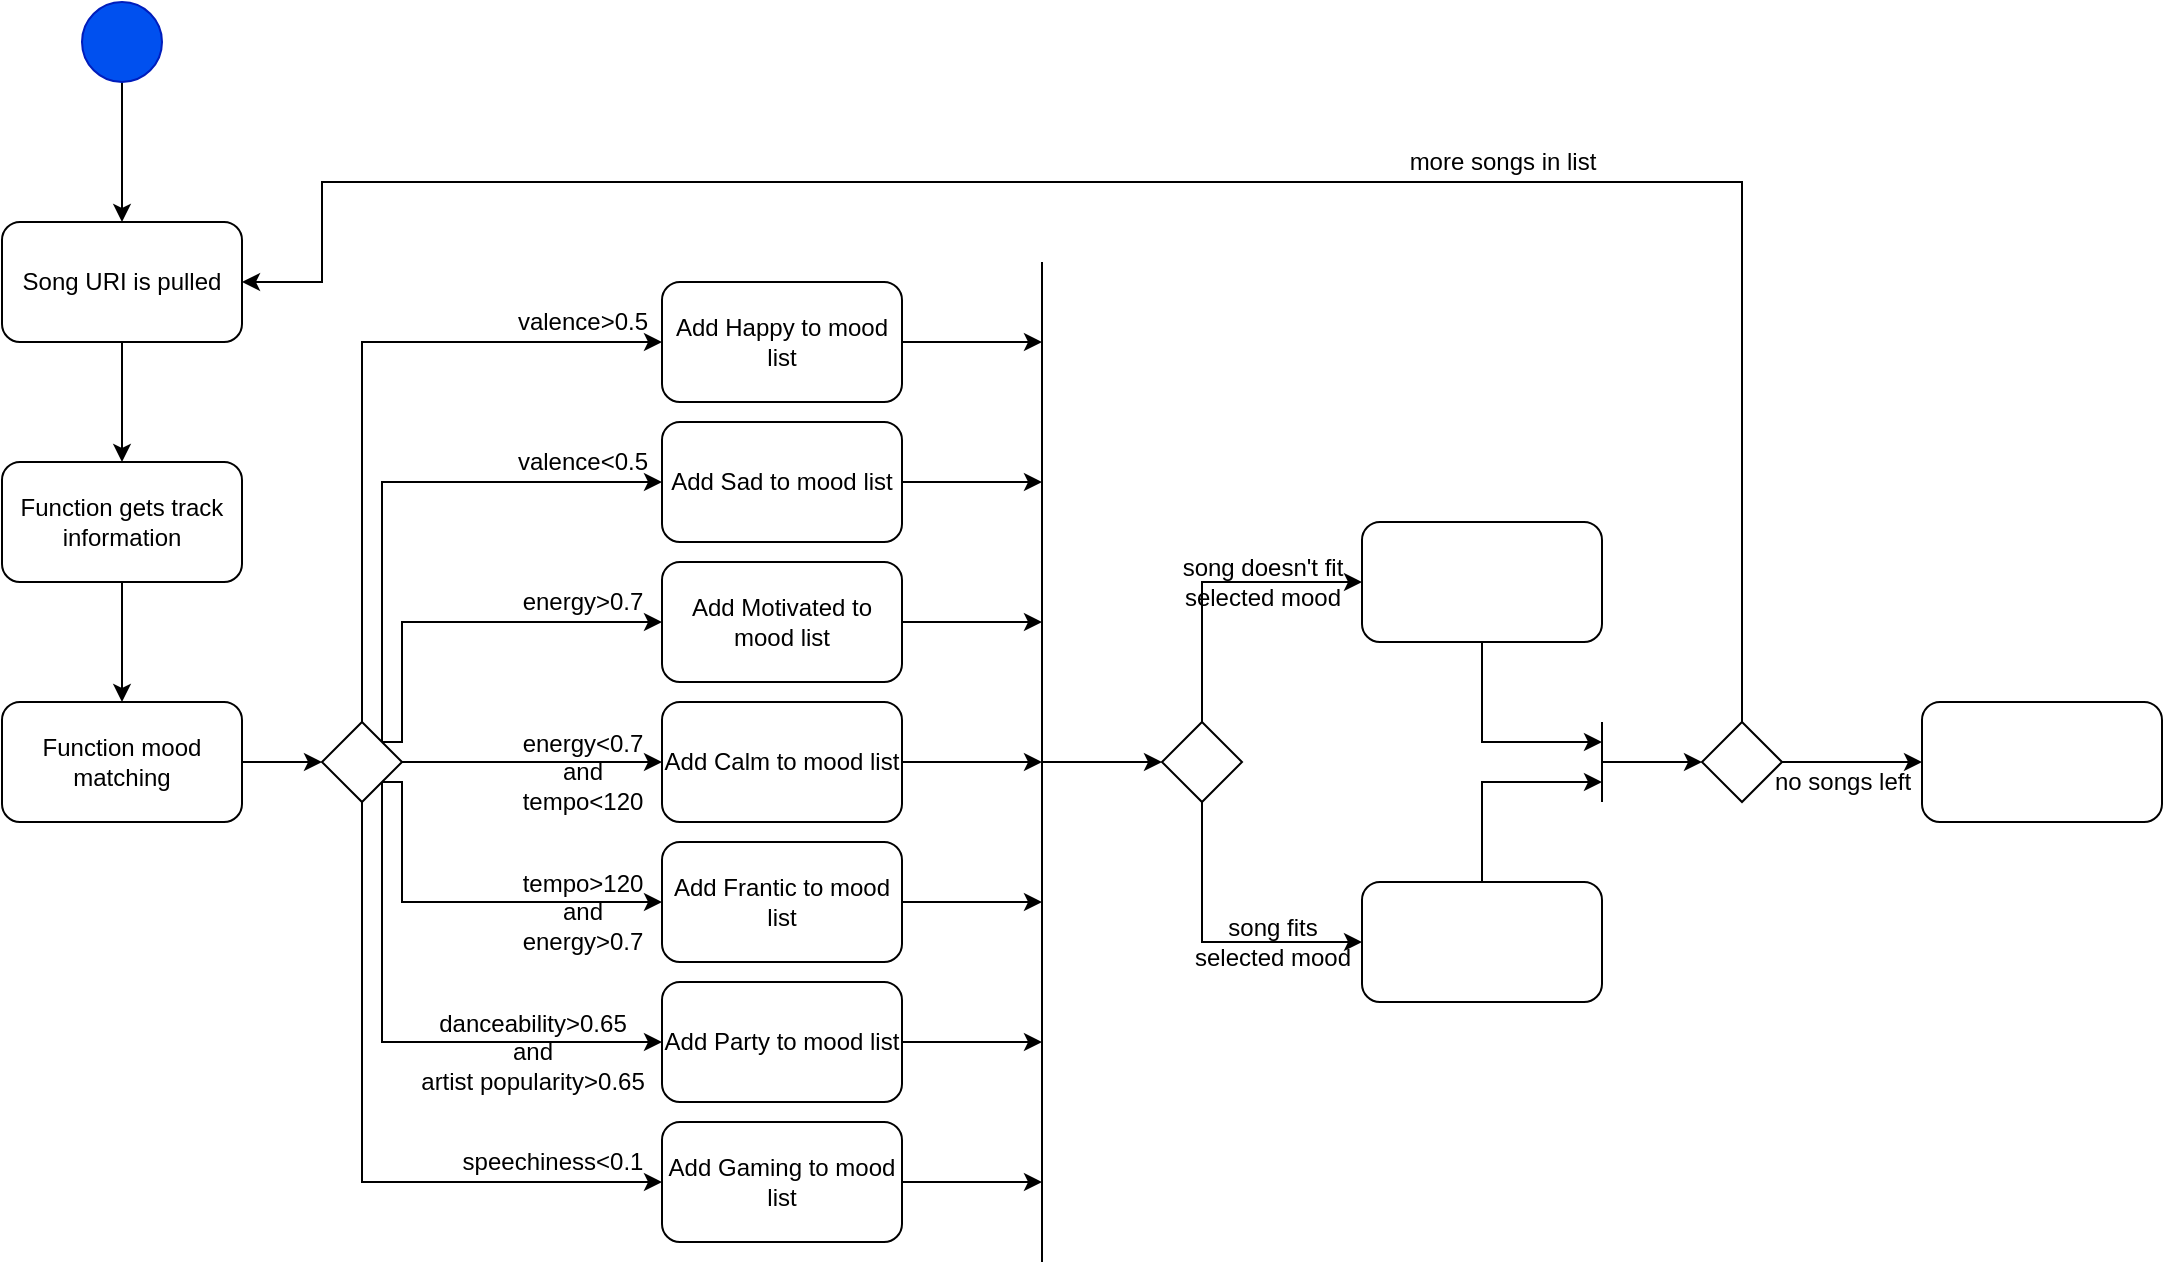 <mxfile version="13.5.9" type="github"><diagram id="MKrd7bdBFfVnkfWVgrfz" name="Page-1"><mxGraphModel dx="1422" dy="804" grid="1" gridSize="10" guides="1" tooltips="1" connect="1" arrows="1" fold="1" page="1" pageScale="1" pageWidth="5000" pageHeight="5000" math="0" shadow="0"><root><mxCell id="0"/><mxCell id="1" parent="0"/><mxCell id="pjRzDN3YgFUXhxNavQoA-3" style="edgeStyle=orthogonalEdgeStyle;rounded=0;orthogonalLoop=1;jettySize=auto;html=1;" edge="1" parent="1" source="pjRzDN3YgFUXhxNavQoA-1" target="pjRzDN3YgFUXhxNavQoA-2"><mxGeometry relative="1" as="geometry"/></mxCell><mxCell id="pjRzDN3YgFUXhxNavQoA-1" value="" style="ellipse;whiteSpace=wrap;html=1;aspect=fixed;fillColor=#0050ef;strokeColor=#001DBC;fontColor=#ffffff;" vertex="1" parent="1"><mxGeometry x="80" y="140" width="40" height="40" as="geometry"/></mxCell><mxCell id="pjRzDN3YgFUXhxNavQoA-5" style="edgeStyle=orthogonalEdgeStyle;rounded=0;orthogonalLoop=1;jettySize=auto;html=1;entryX=0.5;entryY=0;entryDx=0;entryDy=0;" edge="1" parent="1" source="pjRzDN3YgFUXhxNavQoA-2" target="pjRzDN3YgFUXhxNavQoA-4"><mxGeometry relative="1" as="geometry"/></mxCell><mxCell id="pjRzDN3YgFUXhxNavQoA-2" value="Song URI is pulled" style="rounded=1;whiteSpace=wrap;html=1;" vertex="1" parent="1"><mxGeometry x="40" y="250" width="120" height="60" as="geometry"/></mxCell><mxCell id="pjRzDN3YgFUXhxNavQoA-7" style="edgeStyle=orthogonalEdgeStyle;rounded=0;orthogonalLoop=1;jettySize=auto;html=1;entryX=0.5;entryY=0;entryDx=0;entryDy=0;" edge="1" parent="1" source="pjRzDN3YgFUXhxNavQoA-4" target="pjRzDN3YgFUXhxNavQoA-6"><mxGeometry relative="1" as="geometry"/></mxCell><mxCell id="pjRzDN3YgFUXhxNavQoA-4" value="Function gets track information" style="rounded=1;whiteSpace=wrap;html=1;" vertex="1" parent="1"><mxGeometry x="40" y="370" width="120" height="60" as="geometry"/></mxCell><mxCell id="pjRzDN3YgFUXhxNavQoA-9" style="edgeStyle=orthogonalEdgeStyle;rounded=0;orthogonalLoop=1;jettySize=auto;html=1;entryX=0;entryY=0.5;entryDx=0;entryDy=0;" edge="1" parent="1" source="pjRzDN3YgFUXhxNavQoA-6" target="pjRzDN3YgFUXhxNavQoA-8"><mxGeometry relative="1" as="geometry"/></mxCell><mxCell id="pjRzDN3YgFUXhxNavQoA-6" value="Function mood matching" style="rounded=1;whiteSpace=wrap;html=1;" vertex="1" parent="1"><mxGeometry x="40" y="490" width="120" height="60" as="geometry"/></mxCell><mxCell id="pjRzDN3YgFUXhxNavQoA-11" style="edgeStyle=orthogonalEdgeStyle;rounded=0;orthogonalLoop=1;jettySize=auto;html=1;entryX=0;entryY=0.5;entryDx=0;entryDy=0;" edge="1" parent="1" source="pjRzDN3YgFUXhxNavQoA-8" target="pjRzDN3YgFUXhxNavQoA-10"><mxGeometry relative="1" as="geometry"/></mxCell><mxCell id="pjRzDN3YgFUXhxNavQoA-19" style="edgeStyle=orthogonalEdgeStyle;rounded=0;orthogonalLoop=1;jettySize=auto;html=1;entryX=0;entryY=0.5;entryDx=0;entryDy=0;" edge="1" parent="1" source="pjRzDN3YgFUXhxNavQoA-8" target="pjRzDN3YgFUXhxNavQoA-17"><mxGeometry relative="1" as="geometry"><Array as="points"><mxPoint x="220" y="310"/></Array></mxGeometry></mxCell><mxCell id="pjRzDN3YgFUXhxNavQoA-20" style="edgeStyle=orthogonalEdgeStyle;rounded=0;orthogonalLoop=1;jettySize=auto;html=1;exitX=1;exitY=0;exitDx=0;exitDy=0;entryX=0;entryY=0.5;entryDx=0;entryDy=0;" edge="1" parent="1" source="pjRzDN3YgFUXhxNavQoA-8" target="pjRzDN3YgFUXhxNavQoA-13"><mxGeometry relative="1" as="geometry"><Array as="points"><mxPoint x="230" y="380"/></Array></mxGeometry></mxCell><mxCell id="pjRzDN3YgFUXhxNavQoA-22" style="edgeStyle=orthogonalEdgeStyle;rounded=0;orthogonalLoop=1;jettySize=auto;html=1;entryX=0;entryY=0.5;entryDx=0;entryDy=0;" edge="1" parent="1" source="pjRzDN3YgFUXhxNavQoA-8" target="pjRzDN3YgFUXhxNavQoA-18"><mxGeometry relative="1" as="geometry"><Array as="points"><mxPoint x="220" y="730"/></Array></mxGeometry></mxCell><mxCell id="pjRzDN3YgFUXhxNavQoA-23" style="edgeStyle=orthogonalEdgeStyle;rounded=0;orthogonalLoop=1;jettySize=auto;html=1;exitX=1;exitY=1;exitDx=0;exitDy=0;entryX=0;entryY=0.5;entryDx=0;entryDy=0;" edge="1" parent="1" source="pjRzDN3YgFUXhxNavQoA-8" target="pjRzDN3YgFUXhxNavQoA-15"><mxGeometry relative="1" as="geometry"><Array as="points"><mxPoint x="230" y="660"/></Array></mxGeometry></mxCell><mxCell id="pjRzDN3YgFUXhxNavQoA-8" value="" style="rhombus;whiteSpace=wrap;html=1;" vertex="1" parent="1"><mxGeometry x="200" y="500" width="40" height="40" as="geometry"/></mxCell><mxCell id="pjRzDN3YgFUXhxNavQoA-40" style="edgeStyle=orthogonalEdgeStyle;rounded=0;orthogonalLoop=1;jettySize=auto;html=1;strokeColor=#000000;" edge="1" parent="1" source="pjRzDN3YgFUXhxNavQoA-10"><mxGeometry relative="1" as="geometry"><mxPoint x="560" y="520" as="targetPoint"/></mxGeometry></mxCell><mxCell id="pjRzDN3YgFUXhxNavQoA-10" value="Add Calm to mood list" style="rounded=1;whiteSpace=wrap;html=1;" vertex="1" parent="1"><mxGeometry x="370" y="490" width="120" height="60" as="geometry"/></mxCell><mxCell id="pjRzDN3YgFUXhxNavQoA-41" style="edgeStyle=orthogonalEdgeStyle;rounded=0;orthogonalLoop=1;jettySize=auto;html=1;strokeColor=#000000;" edge="1" parent="1" source="pjRzDN3YgFUXhxNavQoA-12"><mxGeometry relative="1" as="geometry"><mxPoint x="560" y="450" as="targetPoint"/></mxGeometry></mxCell><mxCell id="pjRzDN3YgFUXhxNavQoA-12" value="Add Motivated to mood list" style="rounded=1;whiteSpace=wrap;html=1;" vertex="1" parent="1"><mxGeometry x="370" y="420" width="120" height="60" as="geometry"/></mxCell><mxCell id="pjRzDN3YgFUXhxNavQoA-42" style="edgeStyle=orthogonalEdgeStyle;rounded=0;orthogonalLoop=1;jettySize=auto;html=1;strokeColor=#000000;" edge="1" parent="1" source="pjRzDN3YgFUXhxNavQoA-13"><mxGeometry relative="1" as="geometry"><mxPoint x="560" y="380" as="targetPoint"/></mxGeometry></mxCell><mxCell id="pjRzDN3YgFUXhxNavQoA-13" value="Add Sad to mood list" style="rounded=1;whiteSpace=wrap;html=1;" vertex="1" parent="1"><mxGeometry x="370" y="350" width="120" height="60" as="geometry"/></mxCell><mxCell id="pjRzDN3YgFUXhxNavQoA-39" style="edgeStyle=orthogonalEdgeStyle;rounded=0;orthogonalLoop=1;jettySize=auto;html=1;strokeColor=#000000;" edge="1" parent="1" source="pjRzDN3YgFUXhxNavQoA-14"><mxGeometry relative="1" as="geometry"><mxPoint x="560" y="590" as="targetPoint"/></mxGeometry></mxCell><mxCell id="pjRzDN3YgFUXhxNavQoA-14" value="Add Frantic to mood list" style="rounded=1;whiteSpace=wrap;html=1;" vertex="1" parent="1"><mxGeometry x="370" y="560" width="120" height="60" as="geometry"/></mxCell><mxCell id="pjRzDN3YgFUXhxNavQoA-38" style="edgeStyle=orthogonalEdgeStyle;rounded=0;orthogonalLoop=1;jettySize=auto;html=1;strokeColor=#000000;" edge="1" parent="1" source="pjRzDN3YgFUXhxNavQoA-15"><mxGeometry relative="1" as="geometry"><mxPoint x="560" y="660" as="targetPoint"/></mxGeometry></mxCell><mxCell id="pjRzDN3YgFUXhxNavQoA-15" value="Add Party to mood list" style="rounded=1;whiteSpace=wrap;html=1;" vertex="1" parent="1"><mxGeometry x="370" y="630" width="120" height="60" as="geometry"/></mxCell><mxCell id="pjRzDN3YgFUXhxNavQoA-43" style="edgeStyle=orthogonalEdgeStyle;rounded=0;orthogonalLoop=1;jettySize=auto;html=1;strokeColor=#000000;" edge="1" parent="1" source="pjRzDN3YgFUXhxNavQoA-17"><mxGeometry relative="1" as="geometry"><mxPoint x="560" y="310" as="targetPoint"/></mxGeometry></mxCell><mxCell id="pjRzDN3YgFUXhxNavQoA-17" value="Add Happy to mood list" style="rounded=1;whiteSpace=wrap;html=1;" vertex="1" parent="1"><mxGeometry x="370" y="280" width="120" height="60" as="geometry"/></mxCell><mxCell id="pjRzDN3YgFUXhxNavQoA-37" style="edgeStyle=orthogonalEdgeStyle;rounded=0;orthogonalLoop=1;jettySize=auto;html=1;strokeColor=#000000;" edge="1" parent="1" source="pjRzDN3YgFUXhxNavQoA-18"><mxGeometry relative="1" as="geometry"><mxPoint x="560" y="730" as="targetPoint"/></mxGeometry></mxCell><mxCell id="pjRzDN3YgFUXhxNavQoA-18" value="Add Gaming to mood list" style="rounded=1;whiteSpace=wrap;html=1;" vertex="1" parent="1"><mxGeometry x="370" y="700" width="120" height="60" as="geometry"/></mxCell><mxCell id="pjRzDN3YgFUXhxNavQoA-21" value="" style="endArrow=classic;html=1;exitX=1;exitY=0;exitDx=0;exitDy=0;entryX=0;entryY=0.5;entryDx=0;entryDy=0;entryPerimeter=0;rounded=0;" edge="1" parent="1" source="pjRzDN3YgFUXhxNavQoA-8" target="pjRzDN3YgFUXhxNavQoA-12"><mxGeometry width="50" height="50" relative="1" as="geometry"><mxPoint x="240" y="610" as="sourcePoint"/><mxPoint x="350" y="450" as="targetPoint"/><Array as="points"><mxPoint x="240" y="510"/><mxPoint x="240" y="480"/><mxPoint x="240" y="450"/></Array></mxGeometry></mxCell><mxCell id="pjRzDN3YgFUXhxNavQoA-24" value="" style="endArrow=classic;html=1;entryX=0;entryY=0.5;entryDx=0;entryDy=0;exitX=1;exitY=1;exitDx=0;exitDy=0;rounded=0;" edge="1" parent="1" source="pjRzDN3YgFUXhxNavQoA-8" target="pjRzDN3YgFUXhxNavQoA-14"><mxGeometry width="50" height="50" relative="1" as="geometry"><mxPoint x="280" y="620" as="sourcePoint"/><mxPoint x="330" y="570" as="targetPoint"/><Array as="points"><mxPoint x="240" y="530"/><mxPoint x="240" y="590"/></Array></mxGeometry></mxCell><mxCell id="pjRzDN3YgFUXhxNavQoA-25" value="valence&amp;gt;0.5" style="text;html=1;align=center;verticalAlign=middle;resizable=0;points=[];autosize=1;" vertex="1" parent="1"><mxGeometry x="290" y="290" width="80" height="20" as="geometry"/></mxCell><mxCell id="pjRzDN3YgFUXhxNavQoA-26" value="valence&amp;lt;0.5" style="text;html=1;align=center;verticalAlign=middle;resizable=0;points=[];autosize=1;" vertex="1" parent="1"><mxGeometry x="290" y="360" width="80" height="20" as="geometry"/></mxCell><mxCell id="pjRzDN3YgFUXhxNavQoA-27" value="energy&amp;gt;0.7" style="text;html=1;align=center;verticalAlign=middle;resizable=0;points=[];autosize=1;" vertex="1" parent="1"><mxGeometry x="290" y="430" width="80" height="20" as="geometry"/></mxCell><mxCell id="pjRzDN3YgFUXhxNavQoA-28" value="energy&amp;lt;0.7&lt;br&gt;and&lt;br&gt;tempo&amp;lt;120" style="text;html=1;align=center;verticalAlign=middle;resizable=0;points=[];autosize=1;" vertex="1" parent="1"><mxGeometry x="290" y="500" width="80" height="50" as="geometry"/></mxCell><mxCell id="pjRzDN3YgFUXhxNavQoA-30" value="tempo&amp;gt;120&lt;br&gt;and&lt;br&gt;energy&amp;gt;0.7" style="text;html=1;align=center;verticalAlign=middle;resizable=0;points=[];autosize=1;" vertex="1" parent="1"><mxGeometry x="290" y="570" width="80" height="50" as="geometry"/></mxCell><mxCell id="pjRzDN3YgFUXhxNavQoA-32" value="speechiness&amp;lt;0.1" style="text;html=1;align=center;verticalAlign=middle;resizable=0;points=[];autosize=1;" vertex="1" parent="1"><mxGeometry x="260" y="710" width="110" height="20" as="geometry"/></mxCell><mxCell id="pjRzDN3YgFUXhxNavQoA-33" value="danceability&amp;gt;0.65&lt;br&gt;and&lt;br&gt;artist popularity&amp;gt;0.65" style="text;html=1;align=center;verticalAlign=middle;resizable=0;points=[];autosize=1;" vertex="1" parent="1"><mxGeometry x="240" y="640" width="130" height="50" as="geometry"/></mxCell><mxCell id="pjRzDN3YgFUXhxNavQoA-36" value="" style="endArrow=none;html=1;strokeColor=#000000;" edge="1" parent="1"><mxGeometry width="50" height="50" relative="1" as="geometry"><mxPoint x="560" y="770" as="sourcePoint"/><mxPoint x="560" y="270" as="targetPoint"/></mxGeometry></mxCell><mxCell id="pjRzDN3YgFUXhxNavQoA-44" value="" style="endArrow=classic;html=1;strokeColor=#000000;" edge="1" parent="1"><mxGeometry width="50" height="50" relative="1" as="geometry"><mxPoint x="560" y="520" as="sourcePoint"/><mxPoint x="620" y="520" as="targetPoint"/></mxGeometry></mxCell><mxCell id="pjRzDN3YgFUXhxNavQoA-53" style="edgeStyle=orthogonalEdgeStyle;rounded=0;orthogonalLoop=1;jettySize=auto;html=1;strokeColor=#000000;" edge="1" parent="1" source="pjRzDN3YgFUXhxNavQoA-45"><mxGeometry relative="1" as="geometry"><mxPoint x="840" y="530" as="targetPoint"/><Array as="points"><mxPoint x="780" y="530"/></Array></mxGeometry></mxCell><mxCell id="pjRzDN3YgFUXhxNavQoA-45" value="" style="rounded=1;whiteSpace=wrap;html=1;" vertex="1" parent="1"><mxGeometry x="720" y="580" width="120" height="60" as="geometry"/></mxCell><mxCell id="pjRzDN3YgFUXhxNavQoA-47" style="edgeStyle=orthogonalEdgeStyle;rounded=0;orthogonalLoop=1;jettySize=auto;html=1;entryX=0;entryY=0.5;entryDx=0;entryDy=0;strokeColor=#000000;" edge="1" parent="1" source="pjRzDN3YgFUXhxNavQoA-46" target="pjRzDN3YgFUXhxNavQoA-45"><mxGeometry relative="1" as="geometry"><Array as="points"><mxPoint x="640" y="610"/></Array></mxGeometry></mxCell><mxCell id="pjRzDN3YgFUXhxNavQoA-51" style="edgeStyle=orthogonalEdgeStyle;rounded=0;orthogonalLoop=1;jettySize=auto;html=1;entryX=0;entryY=0.5;entryDx=0;entryDy=0;strokeColor=#000000;" edge="1" parent="1" source="pjRzDN3YgFUXhxNavQoA-46" target="pjRzDN3YgFUXhxNavQoA-50"><mxGeometry relative="1" as="geometry"><Array as="points"><mxPoint x="640" y="430"/></Array></mxGeometry></mxCell><mxCell id="pjRzDN3YgFUXhxNavQoA-46" value="" style="rhombus;whiteSpace=wrap;html=1;" vertex="1" parent="1"><mxGeometry x="620" y="500" width="40" height="40" as="geometry"/></mxCell><mxCell id="pjRzDN3YgFUXhxNavQoA-48" value="song fits&lt;br&gt;selected mood" style="text;html=1;align=center;verticalAlign=middle;resizable=0;points=[];autosize=1;" vertex="1" parent="1"><mxGeometry x="630" y="595" width="90" height="30" as="geometry"/></mxCell><mxCell id="pjRzDN3YgFUXhxNavQoA-49" value="" style="rounded=1;whiteSpace=wrap;html=1;" vertex="1" parent="1"><mxGeometry x="1000" y="490" width="120" height="60" as="geometry"/></mxCell><mxCell id="pjRzDN3YgFUXhxNavQoA-54" style="edgeStyle=orthogonalEdgeStyle;rounded=0;orthogonalLoop=1;jettySize=auto;html=1;strokeColor=#000000;" edge="1" parent="1" source="pjRzDN3YgFUXhxNavQoA-50"><mxGeometry relative="1" as="geometry"><mxPoint x="840" y="510" as="targetPoint"/><Array as="points"><mxPoint x="780" y="510"/></Array></mxGeometry></mxCell><mxCell id="pjRzDN3YgFUXhxNavQoA-50" value="" style="rounded=1;whiteSpace=wrap;html=1;" vertex="1" parent="1"><mxGeometry x="720" y="400" width="120" height="60" as="geometry"/></mxCell><mxCell id="pjRzDN3YgFUXhxNavQoA-52" value="song doesn't fit&lt;br&gt;selected mood" style="text;html=1;align=center;verticalAlign=middle;resizable=0;points=[];autosize=1;" vertex="1" parent="1"><mxGeometry x="620" y="415" width="100" height="30" as="geometry"/></mxCell><mxCell id="pjRzDN3YgFUXhxNavQoA-55" value="" style="endArrow=none;html=1;strokeColor=#000000;" edge="1" parent="1"><mxGeometry width="50" height="50" relative="1" as="geometry"><mxPoint x="840" y="540" as="sourcePoint"/><mxPoint x="840" y="500" as="targetPoint"/></mxGeometry></mxCell><mxCell id="pjRzDN3YgFUXhxNavQoA-58" style="edgeStyle=orthogonalEdgeStyle;rounded=0;orthogonalLoop=1;jettySize=auto;html=1;entryX=0;entryY=0.5;entryDx=0;entryDy=0;strokeColor=#000000;" edge="1" parent="1" source="pjRzDN3YgFUXhxNavQoA-56" target="pjRzDN3YgFUXhxNavQoA-49"><mxGeometry relative="1" as="geometry"/></mxCell><mxCell id="pjRzDN3YgFUXhxNavQoA-60" style="edgeStyle=orthogonalEdgeStyle;rounded=0;orthogonalLoop=1;jettySize=auto;html=1;entryX=1;entryY=0.5;entryDx=0;entryDy=0;strokeColor=#000000;" edge="1" parent="1" source="pjRzDN3YgFUXhxNavQoA-56" target="pjRzDN3YgFUXhxNavQoA-2"><mxGeometry relative="1" as="geometry"><Array as="points"><mxPoint x="910" y="230"/><mxPoint x="200" y="230"/><mxPoint x="200" y="280"/></Array></mxGeometry></mxCell><mxCell id="pjRzDN3YgFUXhxNavQoA-56" value="" style="rhombus;whiteSpace=wrap;html=1;" vertex="1" parent="1"><mxGeometry x="890" y="500" width="40" height="40" as="geometry"/></mxCell><mxCell id="pjRzDN3YgFUXhxNavQoA-57" value="" style="endArrow=classic;html=1;strokeColor=#000000;entryX=0;entryY=0.5;entryDx=0;entryDy=0;" edge="1" parent="1" target="pjRzDN3YgFUXhxNavQoA-56"><mxGeometry width="50" height="50" relative="1" as="geometry"><mxPoint x="840" y="520" as="sourcePoint"/><mxPoint x="910" y="570" as="targetPoint"/></mxGeometry></mxCell><mxCell id="pjRzDN3YgFUXhxNavQoA-59" value="no songs left" style="text;html=1;align=center;verticalAlign=middle;resizable=0;points=[];autosize=1;" vertex="1" parent="1"><mxGeometry x="920" y="520" width="80" height="20" as="geometry"/></mxCell><mxCell id="pjRzDN3YgFUXhxNavQoA-61" value="more songs in list" style="text;html=1;align=center;verticalAlign=middle;resizable=0;points=[];autosize=1;" vertex="1" parent="1"><mxGeometry x="735" y="210" width="110" height="20" as="geometry"/></mxCell></root></mxGraphModel></diagram></mxfile>